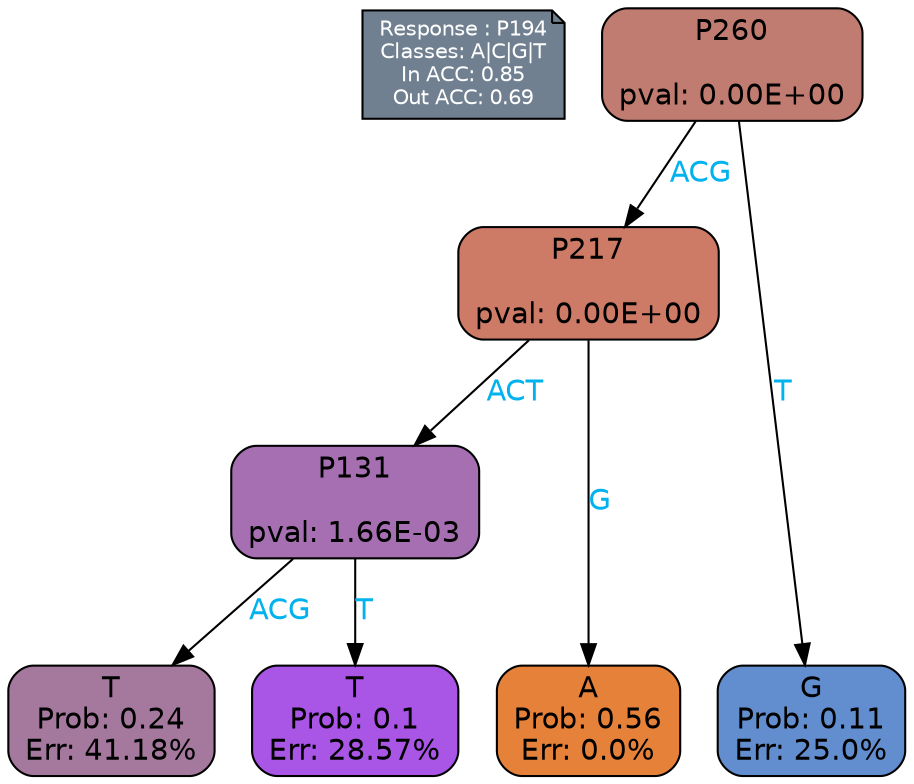 digraph Tree {
node [shape=box, style="filled, rounded", color="black", fontname=helvetica] ;
graph [ranksep=equally, splines=polylines, bgcolor=transparent, dpi=600] ;
edge [fontname=helvetica] ;
LEGEND [label="Response : P194
Classes: A|C|G|T
In ACC: 0.85
Out ACC: 0.69
",shape=note,align=left,style=filled,fillcolor="slategray",fontcolor="white",fontsize=10];1 [label="P260

pval: 0.00E+00", fillcolor="#c17c72"] ;
2 [label="P217

pval: 0.00E+00", fillcolor="#cd7a66"] ;
3 [label="P131

pval: 1.66E-03", fillcolor="#a66fb2"] ;
4 [label="T
Prob: 0.24
Err: 41.18%", fillcolor="#a5799e"] ;
5 [label="T
Prob: 0.1
Err: 28.57%", fillcolor="#a955e5"] ;
6 [label="A
Prob: 0.56
Err: 0.0%", fillcolor="#e58139"] ;
7 [label="G
Prob: 0.11
Err: 25.0%", fillcolor="#628dcf"] ;
1 -> 2 [label="ACG",fontcolor=deepskyblue2] ;
1 -> 7 [label="T",fontcolor=deepskyblue2] ;
2 -> 3 [label="ACT",fontcolor=deepskyblue2] ;
2 -> 6 [label="G",fontcolor=deepskyblue2] ;
3 -> 4 [label="ACG",fontcolor=deepskyblue2] ;
3 -> 5 [label="T",fontcolor=deepskyblue2] ;
{rank = same; 4;5;6;7;}{rank = same; LEGEND;1;}}